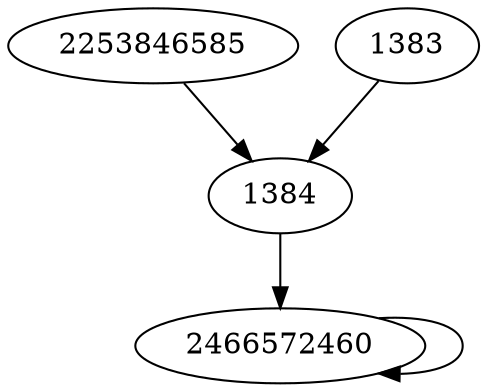 digraph  {
1384;
2253846585;
2466572460;
1383;
1384 -> 2466572460;
2253846585 -> 1384;
2466572460 -> 2466572460;
1383 -> 1384;
}

